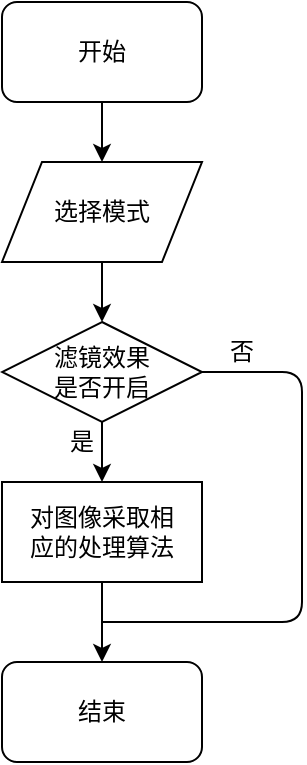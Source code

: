 <mxfile version="13.10.0" type="embed">
    <diagram id="hja8iGVcqkQHGRLo2ugU" name="第 1 页">
        <mxGraphModel dx="1167" dy="537" grid="1" gridSize="10" guides="1" tooltips="1" connect="1" arrows="1" fold="1" page="1" pageScale="1" pageWidth="1169" pageHeight="827" math="0" shadow="0">
            <root>
                <mxCell id="0"/>
                <mxCell id="1" parent="0"/>
                <mxCell id="25" value="开始" style="rounded=1;whiteSpace=wrap;html=1;" vertex="1" parent="1">
                    <mxGeometry x="40" y="40" width="100" height="50" as="geometry"/>
                </mxCell>
                <mxCell id="26" value="选择模式" style="shape=parallelogram;perimeter=parallelogramPerimeter;whiteSpace=wrap;html=1;fixedSize=1;" vertex="1" parent="1">
                    <mxGeometry x="40" y="120" width="100" height="50" as="geometry"/>
                </mxCell>
                <mxCell id="27" value="" style="endArrow=classic;html=1;exitX=0.5;exitY=1;exitDx=0;exitDy=0;entryX=0.5;entryY=0;entryDx=0;entryDy=0;" edge="1" parent="1" source="25" target="26">
                    <mxGeometry width="50" height="50" relative="1" as="geometry">
                        <mxPoint x="80" y="180" as="sourcePoint"/>
                        <mxPoint x="130" y="130" as="targetPoint"/>
                    </mxGeometry>
                </mxCell>
                <mxCell id="28" value="滤镜效果&lt;br&gt;是否开启" style="rhombus;whiteSpace=wrap;html=1;" vertex="1" parent="1">
                    <mxGeometry x="40" y="200" width="100" height="50" as="geometry"/>
                </mxCell>
                <mxCell id="29" value="" style="endArrow=classic;html=1;entryX=0.5;entryY=0;entryDx=0;entryDy=0;exitX=0.5;exitY=1;exitDx=0;exitDy=0;" edge="1" parent="1" source="26" target="28">
                    <mxGeometry width="50" height="50" relative="1" as="geometry">
                        <mxPoint x="80" y="280" as="sourcePoint"/>
                        <mxPoint x="130" y="230" as="targetPoint"/>
                    </mxGeometry>
                </mxCell>
                <mxCell id="30" value="对图像采取相&lt;br&gt;应的处理算法" style="rounded=0;whiteSpace=wrap;html=1;" vertex="1" parent="1">
                    <mxGeometry x="40" y="280" width="100" height="50" as="geometry"/>
                </mxCell>
                <mxCell id="31" value="是" style="text;html=1;strokeColor=none;fillColor=none;align=center;verticalAlign=middle;whiteSpace=wrap;rounded=0;" vertex="1" parent="1">
                    <mxGeometry x="60" y="250" width="40" height="20" as="geometry"/>
                </mxCell>
                <mxCell id="32" value="结束" style="rounded=1;whiteSpace=wrap;html=1;" vertex="1" parent="1">
                    <mxGeometry x="40" y="370" width="100" height="50" as="geometry"/>
                </mxCell>
                <mxCell id="33" value="否" style="text;html=1;strokeColor=none;fillColor=none;align=center;verticalAlign=middle;whiteSpace=wrap;rounded=0;" vertex="1" parent="1">
                    <mxGeometry x="140" y="205" width="40" height="20" as="geometry"/>
                </mxCell>
                <mxCell id="34" value="" style="endArrow=classic;html=1;entryX=0.5;entryY=0;entryDx=0;entryDy=0;exitX=0.5;exitY=1;exitDx=0;exitDy=0;" edge="1" parent="1" source="28" target="30">
                    <mxGeometry width="50" height="50" relative="1" as="geometry">
                        <mxPoint x="230" y="250" as="sourcePoint"/>
                        <mxPoint x="180" y="220" as="targetPoint"/>
                    </mxGeometry>
                </mxCell>
                <mxCell id="35" value="" style="edgeStyle=elbowEdgeStyle;elbow=horizontal;endArrow=none;html=1;endFill=0;exitX=1;exitY=0.5;exitDx=0;exitDy=0;" edge="1" parent="1" source="28">
                    <mxGeometry width="50" height="50" relative="1" as="geometry">
                        <mxPoint x="150" y="250" as="sourcePoint"/>
                        <mxPoint x="90" y="350" as="targetPoint"/>
                        <Array as="points">
                            <mxPoint x="190" y="280"/>
                        </Array>
                    </mxGeometry>
                </mxCell>
                <mxCell id="36" value="" style="edgeStyle=segmentEdgeStyle;endArrow=classic;html=1;endFill=1;entryX=0.5;entryY=0;entryDx=0;entryDy=0;exitX=0.5;exitY=1;exitDx=0;exitDy=0;" edge="1" parent="1" source="30" target="32">
                    <mxGeometry width="50" height="50" relative="1" as="geometry">
                        <mxPoint x="50" y="200" as="sourcePoint"/>
                        <mxPoint x="90" y="350" as="targetPoint"/>
                        <Array as="points"/>
                    </mxGeometry>
                </mxCell>
            </root>
        </mxGraphModel>
    </diagram>
</mxfile>